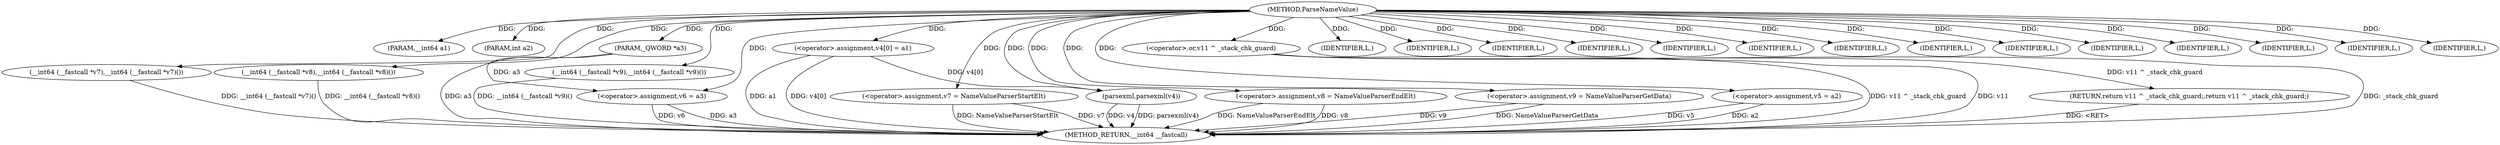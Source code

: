 digraph ParseNameValue {  
"1000109" [label = "(METHOD,ParseNameValue)" ]
"1000162" [label = "(METHOD_RETURN,__int64 __fastcall)" ]
"1000110" [label = "(PARAM,__int64 a1)" ]
"1000111" [label = "(PARAM,int a2)" ]
"1000112" [label = "(PARAM,_QWORD *a3)" ]
"1000117" [label = "(__int64 (__fastcall *v7),__int64 (__fastcall *v7)())" ]
"1000118" [label = "(__int64 (__fastcall *v8),__int64 (__fastcall *v8)())" ]
"1000119" [label = "(__int64 (__fastcall *v9),__int64 (__fastcall *v9)())" ]
"1000122" [label = "(IDENTIFIER,L,)" ]
"1000123" [label = "(IDENTIFIER,L,)" ]
"1000124" [label = "(<operator>.assignment,v4[0] = a1)" ]
"1000129" [label = "(<operator>.assignment,v7 = NameValueParserStartElt)" ]
"1000132" [label = "(<operator>.assignment,v8 = NameValueParserEndElt)" ]
"1000135" [label = "(IDENTIFIER,L,)" ]
"1000136" [label = "(IDENTIFIER,L,)" ]
"1000137" [label = "(<operator>.assignment,v9 = NameValueParserGetData)" ]
"1000140" [label = "(IDENTIFIER,L,)" ]
"1000141" [label = "(IDENTIFIER,L,)" ]
"1000142" [label = "(IDENTIFIER,L,)" ]
"1000143" [label = "(IDENTIFIER,L,)" ]
"1000144" [label = "(IDENTIFIER,L,)" ]
"1000145" [label = "(IDENTIFIER,L,)" ]
"1000146" [label = "(IDENTIFIER,L,)" ]
"1000147" [label = "(IDENTIFIER,L,)" ]
"1000148" [label = "(IDENTIFIER,L,)" ]
"1000149" [label = "(<operator>.assignment,v5 = a2)" ]
"1000152" [label = "(<operator>.assignment,v6 = a3)" ]
"1000155" [label = "(IDENTIFIER,L,)" ]
"1000156" [label = "(parsexml,parsexml(v4))" ]
"1000158" [label = "(RETURN,return v11 ^ _stack_chk_guard;,return v11 ^ _stack_chk_guard;)" ]
"1000159" [label = "(<operator>.or,v11 ^ _stack_chk_guard)" ]
  "1000159" -> "1000162"  [ label = "DDG: _stack_chk_guard"] 
  "1000124" -> "1000162"  [ label = "DDG: a1"] 
  "1000118" -> "1000162"  [ label = "DDG: __int64 (__fastcall *v8)()"] 
  "1000156" -> "1000162"  [ label = "DDG: v4"] 
  "1000119" -> "1000162"  [ label = "DDG: __int64 (__fastcall *v9)()"] 
  "1000137" -> "1000162"  [ label = "DDG: v9"] 
  "1000159" -> "1000162"  [ label = "DDG: v11 ^ _stack_chk_guard"] 
  "1000129" -> "1000162"  [ label = "DDG: NameValueParserStartElt"] 
  "1000124" -> "1000162"  [ label = "DDG: v4[0]"] 
  "1000156" -> "1000162"  [ label = "DDG: parsexml(v4)"] 
  "1000159" -> "1000162"  [ label = "DDG: v11"] 
  "1000152" -> "1000162"  [ label = "DDG: a3"] 
  "1000117" -> "1000162"  [ label = "DDG: __int64 (__fastcall *v7)()"] 
  "1000137" -> "1000162"  [ label = "DDG: NameValueParserGetData"] 
  "1000129" -> "1000162"  [ label = "DDG: v7"] 
  "1000132" -> "1000162"  [ label = "DDG: NameValueParserEndElt"] 
  "1000152" -> "1000162"  [ label = "DDG: v6"] 
  "1000132" -> "1000162"  [ label = "DDG: v8"] 
  "1000149" -> "1000162"  [ label = "DDG: v5"] 
  "1000112" -> "1000162"  [ label = "DDG: a3"] 
  "1000149" -> "1000162"  [ label = "DDG: a2"] 
  "1000158" -> "1000162"  [ label = "DDG: <RET>"] 
  "1000109" -> "1000110"  [ label = "DDG: "] 
  "1000109" -> "1000111"  [ label = "DDG: "] 
  "1000109" -> "1000112"  [ label = "DDG: "] 
  "1000109" -> "1000117"  [ label = "DDG: "] 
  "1000109" -> "1000118"  [ label = "DDG: "] 
  "1000109" -> "1000119"  [ label = "DDG: "] 
  "1000109" -> "1000122"  [ label = "DDG: "] 
  "1000109" -> "1000123"  [ label = "DDG: "] 
  "1000109" -> "1000124"  [ label = "DDG: "] 
  "1000109" -> "1000129"  [ label = "DDG: "] 
  "1000109" -> "1000132"  [ label = "DDG: "] 
  "1000109" -> "1000135"  [ label = "DDG: "] 
  "1000109" -> "1000136"  [ label = "DDG: "] 
  "1000109" -> "1000137"  [ label = "DDG: "] 
  "1000109" -> "1000140"  [ label = "DDG: "] 
  "1000109" -> "1000141"  [ label = "DDG: "] 
  "1000109" -> "1000142"  [ label = "DDG: "] 
  "1000109" -> "1000143"  [ label = "DDG: "] 
  "1000109" -> "1000144"  [ label = "DDG: "] 
  "1000109" -> "1000145"  [ label = "DDG: "] 
  "1000109" -> "1000146"  [ label = "DDG: "] 
  "1000109" -> "1000147"  [ label = "DDG: "] 
  "1000109" -> "1000148"  [ label = "DDG: "] 
  "1000109" -> "1000149"  [ label = "DDG: "] 
  "1000112" -> "1000152"  [ label = "DDG: a3"] 
  "1000109" -> "1000152"  [ label = "DDG: "] 
  "1000109" -> "1000155"  [ label = "DDG: "] 
  "1000124" -> "1000156"  [ label = "DDG: v4[0]"] 
  "1000109" -> "1000156"  [ label = "DDG: "] 
  "1000159" -> "1000158"  [ label = "DDG: v11 ^ _stack_chk_guard"] 
  "1000109" -> "1000159"  [ label = "DDG: "] 
}
